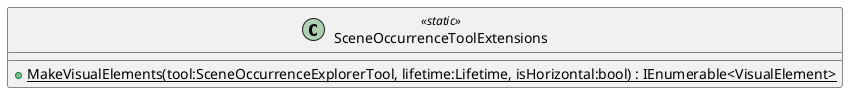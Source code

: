 @startuml
class SceneOccurrenceToolExtensions <<static>> {
    + {static} MakeVisualElements(tool:SceneOccurrenceExplorerTool, lifetime:Lifetime, isHorizontal:bool) : IEnumerable<VisualElement>
}
@enduml
